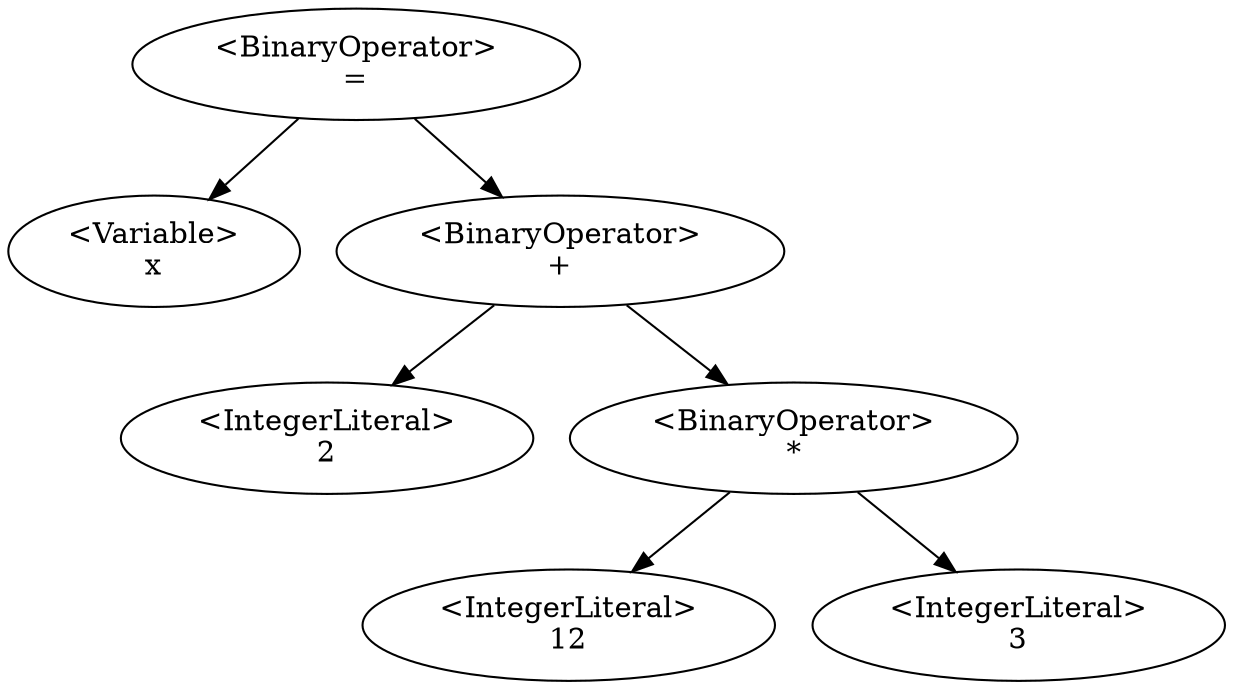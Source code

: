 digraph G {
2 [label="<BinaryOperator>\n="];2->1;2->4;
1 [label="<Variable>\nx"];
4 [label="<BinaryOperator>\n+"];4->3;4->6;
3 [label="<IntegerLiteral>\n2"];
6 [label="<BinaryOperator>\n*"];6->5;6->7;
5 [label="<IntegerLiteral>\n12"];
7 [label="<IntegerLiteral>\n3"];
}